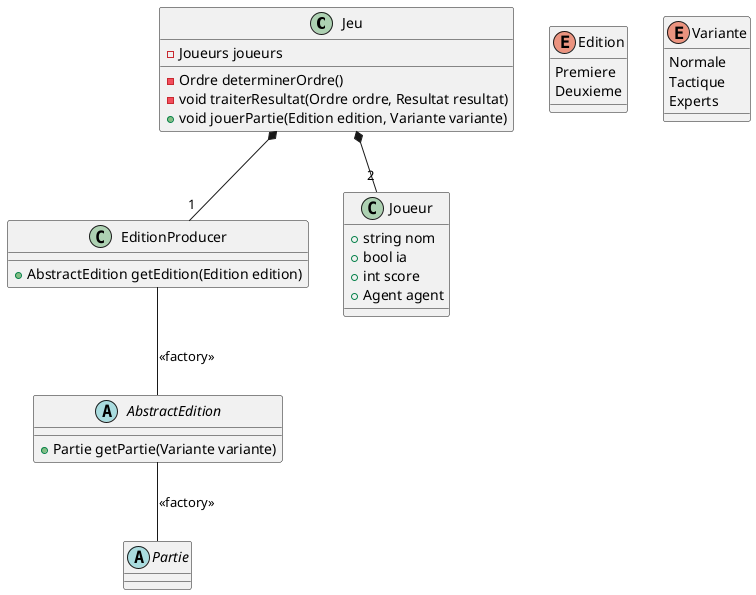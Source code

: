 @startuml SchottenTotten
class Jeu {
  - Joueurs joueurs
  - Ordre determinerOrdre()
  - void traiterResultat(Ordre ordre, Resultat resultat)
  + void jouerPartie(Edition edition, Variante variante)
}

class EditionProducer {
  + AbstractEdition getEdition(Edition edition)
}

abstract AbstractEdition {
  + Partie getPartie(Variante variante)
}

enum Edition {
  Premiere
  Deuxieme
}

enum Variante {
  Normale 
  Tactique
  Experts
}

' class PremiereFactory {
' }

' class DeuxiemeFactory {
' }

class Joueur {
  + string nom
  + bool ia
  + int score
  + Agent agent
}

' PremiereFactory --|> AbstractEdition
' DeuxiemeFactory --|> AbstractEdition
Jeu *--"2" Joueur
Jeu *--"1" EditionProducer
' Jeu *--"n" Partie

abstract Partie

EditionProducer -- AbstractEdition : <<factory>>
AbstractEdition -- Partie : <<factory>>
@enduml